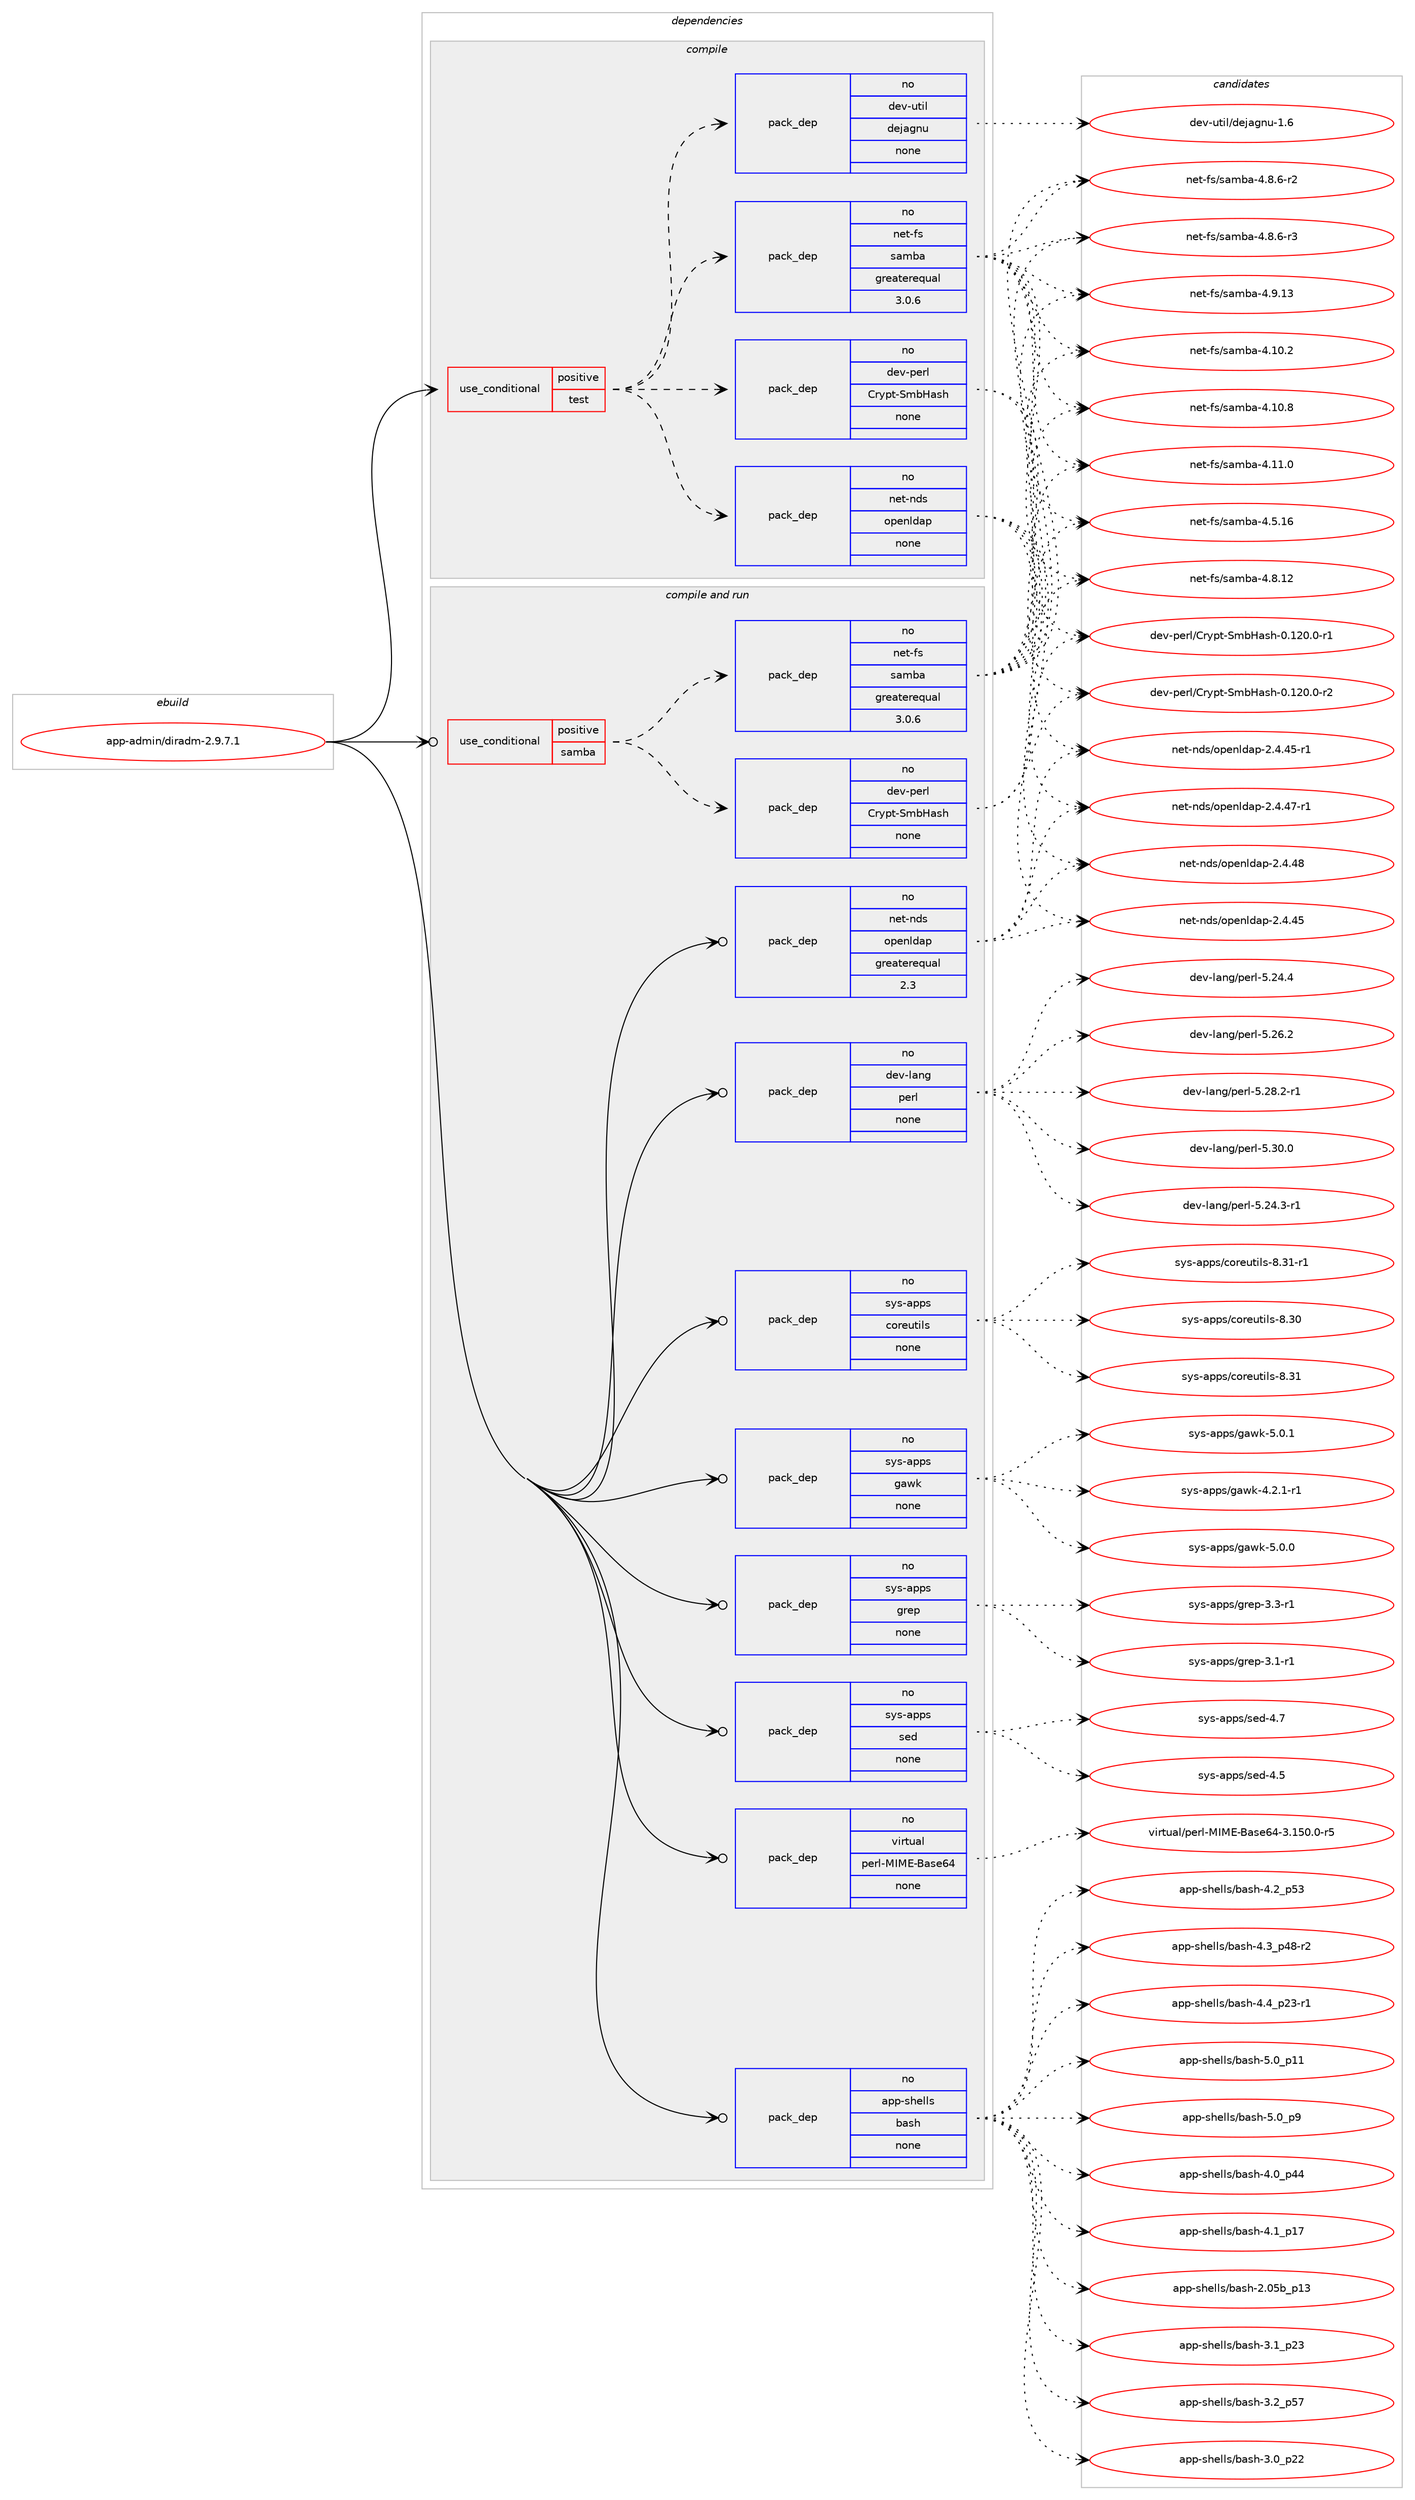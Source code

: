 digraph prolog {

# *************
# Graph options
# *************

newrank=true;
concentrate=true;
compound=true;
graph [rankdir=LR,fontname=Helvetica,fontsize=10,ranksep=1.5];#, ranksep=2.5, nodesep=0.2];
edge  [arrowhead=vee];
node  [fontname=Helvetica,fontsize=10];

# **********
# The ebuild
# **********

subgraph cluster_leftcol {
color=gray;
rank=same;
label=<<i>ebuild</i>>;
id [label="app-admin/diradm-2.9.7.1", color=red, width=4, href="../app-admin/diradm-2.9.7.1.svg"];
}

# ****************
# The dependencies
# ****************

subgraph cluster_midcol {
color=gray;
label=<<i>dependencies</i>>;
subgraph cluster_compile {
fillcolor="#eeeeee";
style=filled;
label=<<i>compile</i>>;
subgraph cond1 {
dependency4 [label=<<TABLE BORDER="0" CELLBORDER="1" CELLSPACING="0" CELLPADDING="4"><TR><TD ROWSPAN="3" CELLPADDING="10">use_conditional</TD></TR><TR><TD>positive</TD></TR><TR><TD>test</TD></TR></TABLE>>, shape=none, color=red];
subgraph pack4 {
dependency5 [label=<<TABLE BORDER="0" CELLBORDER="1" CELLSPACING="0" CELLPADDING="4" WIDTH="220"><TR><TD ROWSPAN="6" CELLPADDING="30">pack_dep</TD></TR><TR><TD WIDTH="110">no</TD></TR><TR><TD>dev-perl</TD></TR><TR><TD>Crypt-SmbHash</TD></TR><TR><TD>none</TD></TR><TR><TD></TD></TR></TABLE>>, shape=none, color=blue];
}
dependency4:e -> dependency5:w [weight=20,style="dashed",arrowhead="vee"];
subgraph pack5 {
dependency6 [label=<<TABLE BORDER="0" CELLBORDER="1" CELLSPACING="0" CELLPADDING="4" WIDTH="220"><TR><TD ROWSPAN="6" CELLPADDING="30">pack_dep</TD></TR><TR><TD WIDTH="110">no</TD></TR><TR><TD>net-fs</TD></TR><TR><TD>samba</TD></TR><TR><TD>greaterequal</TD></TR><TR><TD>3.0.6</TD></TR></TABLE>>, shape=none, color=blue];
}
dependency4:e -> dependency6:w [weight=20,style="dashed",arrowhead="vee"];
subgraph pack6 {
dependency7 [label=<<TABLE BORDER="0" CELLBORDER="1" CELLSPACING="0" CELLPADDING="4" WIDTH="220"><TR><TD ROWSPAN="6" CELLPADDING="30">pack_dep</TD></TR><TR><TD WIDTH="110">no</TD></TR><TR><TD>dev-util</TD></TR><TR><TD>dejagnu</TD></TR><TR><TD>none</TD></TR><TR><TD></TD></TR></TABLE>>, shape=none, color=blue];
}
dependency4:e -> dependency7:w [weight=20,style="dashed",arrowhead="vee"];
subgraph pack7 {
dependency8 [label=<<TABLE BORDER="0" CELLBORDER="1" CELLSPACING="0" CELLPADDING="4" WIDTH="220"><TR><TD ROWSPAN="6" CELLPADDING="30">pack_dep</TD></TR><TR><TD WIDTH="110">no</TD></TR><TR><TD>net-nds</TD></TR><TR><TD>openldap</TD></TR><TR><TD>none</TD></TR><TR><TD></TD></TR></TABLE>>, shape=none, color=blue];
}
dependency4:e -> dependency8:w [weight=20,style="dashed",arrowhead="vee"];
}
id:e -> dependency4:w [weight=20,style="solid",arrowhead="vee"];
}
subgraph cluster_compileandrun {
fillcolor="#eeeeee";
style=filled;
label=<<i>compile and run</i>>;
subgraph cond2 {
dependency9 [label=<<TABLE BORDER="0" CELLBORDER="1" CELLSPACING="0" CELLPADDING="4"><TR><TD ROWSPAN="3" CELLPADDING="10">use_conditional</TD></TR><TR><TD>positive</TD></TR><TR><TD>samba</TD></TR></TABLE>>, shape=none, color=red];
subgraph pack8 {
dependency10 [label=<<TABLE BORDER="0" CELLBORDER="1" CELLSPACING="0" CELLPADDING="4" WIDTH="220"><TR><TD ROWSPAN="6" CELLPADDING="30">pack_dep</TD></TR><TR><TD WIDTH="110">no</TD></TR><TR><TD>dev-perl</TD></TR><TR><TD>Crypt-SmbHash</TD></TR><TR><TD>none</TD></TR><TR><TD></TD></TR></TABLE>>, shape=none, color=blue];
}
dependency9:e -> dependency10:w [weight=20,style="dashed",arrowhead="vee"];
subgraph pack9 {
dependency11 [label=<<TABLE BORDER="0" CELLBORDER="1" CELLSPACING="0" CELLPADDING="4" WIDTH="220"><TR><TD ROWSPAN="6" CELLPADDING="30">pack_dep</TD></TR><TR><TD WIDTH="110">no</TD></TR><TR><TD>net-fs</TD></TR><TR><TD>samba</TD></TR><TR><TD>greaterequal</TD></TR><TR><TD>3.0.6</TD></TR></TABLE>>, shape=none, color=blue];
}
dependency9:e -> dependency11:w [weight=20,style="dashed",arrowhead="vee"];
}
id:e -> dependency9:w [weight=20,style="solid",arrowhead="odotvee"];
subgraph pack10 {
dependency12 [label=<<TABLE BORDER="0" CELLBORDER="1" CELLSPACING="0" CELLPADDING="4" WIDTH="220"><TR><TD ROWSPAN="6" CELLPADDING="30">pack_dep</TD></TR><TR><TD WIDTH="110">no</TD></TR><TR><TD>app-shells</TD></TR><TR><TD>bash</TD></TR><TR><TD>none</TD></TR><TR><TD></TD></TR></TABLE>>, shape=none, color=blue];
}
id:e -> dependency12:w [weight=20,style="solid",arrowhead="odotvee"];
subgraph pack11 {
dependency13 [label=<<TABLE BORDER="0" CELLBORDER="1" CELLSPACING="0" CELLPADDING="4" WIDTH="220"><TR><TD ROWSPAN="6" CELLPADDING="30">pack_dep</TD></TR><TR><TD WIDTH="110">no</TD></TR><TR><TD>dev-lang</TD></TR><TR><TD>perl</TD></TR><TR><TD>none</TD></TR><TR><TD></TD></TR></TABLE>>, shape=none, color=blue];
}
id:e -> dependency13:w [weight=20,style="solid",arrowhead="odotvee"];
subgraph pack12 {
dependency14 [label=<<TABLE BORDER="0" CELLBORDER="1" CELLSPACING="0" CELLPADDING="4" WIDTH="220"><TR><TD ROWSPAN="6" CELLPADDING="30">pack_dep</TD></TR><TR><TD WIDTH="110">no</TD></TR><TR><TD>net-nds</TD></TR><TR><TD>openldap</TD></TR><TR><TD>greaterequal</TD></TR><TR><TD>2.3</TD></TR></TABLE>>, shape=none, color=blue];
}
id:e -> dependency14:w [weight=20,style="solid",arrowhead="odotvee"];
subgraph pack13 {
dependency15 [label=<<TABLE BORDER="0" CELLBORDER="1" CELLSPACING="0" CELLPADDING="4" WIDTH="220"><TR><TD ROWSPAN="6" CELLPADDING="30">pack_dep</TD></TR><TR><TD WIDTH="110">no</TD></TR><TR><TD>sys-apps</TD></TR><TR><TD>coreutils</TD></TR><TR><TD>none</TD></TR><TR><TD></TD></TR></TABLE>>, shape=none, color=blue];
}
id:e -> dependency15:w [weight=20,style="solid",arrowhead="odotvee"];
subgraph pack14 {
dependency16 [label=<<TABLE BORDER="0" CELLBORDER="1" CELLSPACING="0" CELLPADDING="4" WIDTH="220"><TR><TD ROWSPAN="6" CELLPADDING="30">pack_dep</TD></TR><TR><TD WIDTH="110">no</TD></TR><TR><TD>sys-apps</TD></TR><TR><TD>gawk</TD></TR><TR><TD>none</TD></TR><TR><TD></TD></TR></TABLE>>, shape=none, color=blue];
}
id:e -> dependency16:w [weight=20,style="solid",arrowhead="odotvee"];
subgraph pack15 {
dependency17 [label=<<TABLE BORDER="0" CELLBORDER="1" CELLSPACING="0" CELLPADDING="4" WIDTH="220"><TR><TD ROWSPAN="6" CELLPADDING="30">pack_dep</TD></TR><TR><TD WIDTH="110">no</TD></TR><TR><TD>sys-apps</TD></TR><TR><TD>grep</TD></TR><TR><TD>none</TD></TR><TR><TD></TD></TR></TABLE>>, shape=none, color=blue];
}
id:e -> dependency17:w [weight=20,style="solid",arrowhead="odotvee"];
subgraph pack16 {
dependency18 [label=<<TABLE BORDER="0" CELLBORDER="1" CELLSPACING="0" CELLPADDING="4" WIDTH="220"><TR><TD ROWSPAN="6" CELLPADDING="30">pack_dep</TD></TR><TR><TD WIDTH="110">no</TD></TR><TR><TD>sys-apps</TD></TR><TR><TD>sed</TD></TR><TR><TD>none</TD></TR><TR><TD></TD></TR></TABLE>>, shape=none, color=blue];
}
id:e -> dependency18:w [weight=20,style="solid",arrowhead="odotvee"];
subgraph pack17 {
dependency19 [label=<<TABLE BORDER="0" CELLBORDER="1" CELLSPACING="0" CELLPADDING="4" WIDTH="220"><TR><TD ROWSPAN="6" CELLPADDING="30">pack_dep</TD></TR><TR><TD WIDTH="110">no</TD></TR><TR><TD>virtual</TD></TR><TR><TD>perl-MIME-Base64</TD></TR><TR><TD>none</TD></TR><TR><TD></TD></TR></TABLE>>, shape=none, color=blue];
}
id:e -> dependency19:w [weight=20,style="solid",arrowhead="odotvee"];
}
subgraph cluster_run {
fillcolor="#eeeeee";
style=filled;
label=<<i>run</i>>;
}
}

# **************
# The candidates
# **************

subgraph cluster_choices {
rank=same;
color=gray;
label=<<i>candidates</i>>;

subgraph choice4 {
color=black;
nodesep=1;
choice100101118451121011141084767114121112116458310998729711510445484649504846484511449 [label="dev-perl/Crypt-SmbHash-0.120.0-r1", color=red, width=4,href="../dev-perl/Crypt-SmbHash-0.120.0-r1.svg"];
choice100101118451121011141084767114121112116458310998729711510445484649504846484511450 [label="dev-perl/Crypt-SmbHash-0.120.0-r2", color=red, width=4,href="../dev-perl/Crypt-SmbHash-0.120.0-r2.svg"];
dependency5:e -> choice100101118451121011141084767114121112116458310998729711510445484649504846484511449:w [style=dotted,weight="100"];
dependency5:e -> choice100101118451121011141084767114121112116458310998729711510445484649504846484511450:w [style=dotted,weight="100"];
}
subgraph choice5 {
color=black;
nodesep=1;
choice110101116451021154711597109989745524649484650 [label="net-fs/samba-4.10.2", color=red, width=4,href="../net-fs/samba-4.10.2.svg"];
choice110101116451021154711597109989745524649484656 [label="net-fs/samba-4.10.8", color=red, width=4,href="../net-fs/samba-4.10.8.svg"];
choice110101116451021154711597109989745524649494648 [label="net-fs/samba-4.11.0", color=red, width=4,href="../net-fs/samba-4.11.0.svg"];
choice110101116451021154711597109989745524653464954 [label="net-fs/samba-4.5.16", color=red, width=4,href="../net-fs/samba-4.5.16.svg"];
choice110101116451021154711597109989745524656464950 [label="net-fs/samba-4.8.12", color=red, width=4,href="../net-fs/samba-4.8.12.svg"];
choice11010111645102115471159710998974552465646544511450 [label="net-fs/samba-4.8.6-r2", color=red, width=4,href="../net-fs/samba-4.8.6-r2.svg"];
choice11010111645102115471159710998974552465646544511451 [label="net-fs/samba-4.8.6-r3", color=red, width=4,href="../net-fs/samba-4.8.6-r3.svg"];
choice110101116451021154711597109989745524657464951 [label="net-fs/samba-4.9.13", color=red, width=4,href="../net-fs/samba-4.9.13.svg"];
dependency6:e -> choice110101116451021154711597109989745524649484650:w [style=dotted,weight="100"];
dependency6:e -> choice110101116451021154711597109989745524649484656:w [style=dotted,weight="100"];
dependency6:e -> choice110101116451021154711597109989745524649494648:w [style=dotted,weight="100"];
dependency6:e -> choice110101116451021154711597109989745524653464954:w [style=dotted,weight="100"];
dependency6:e -> choice110101116451021154711597109989745524656464950:w [style=dotted,weight="100"];
dependency6:e -> choice11010111645102115471159710998974552465646544511450:w [style=dotted,weight="100"];
dependency6:e -> choice11010111645102115471159710998974552465646544511451:w [style=dotted,weight="100"];
dependency6:e -> choice110101116451021154711597109989745524657464951:w [style=dotted,weight="100"];
}
subgraph choice6 {
color=black;
nodesep=1;
choice10010111845117116105108471001011069710311011745494654 [label="dev-util/dejagnu-1.6", color=red, width=4,href="../dev-util/dejagnu-1.6.svg"];
dependency7:e -> choice10010111845117116105108471001011069710311011745494654:w [style=dotted,weight="100"];
}
subgraph choice7 {
color=black;
nodesep=1;
choice11010111645110100115471111121011101081009711245504652465253 [label="net-nds/openldap-2.4.45", color=red, width=4,href="../net-nds/openldap-2.4.45.svg"];
choice110101116451101001154711111210111010810097112455046524652534511449 [label="net-nds/openldap-2.4.45-r1", color=red, width=4,href="../net-nds/openldap-2.4.45-r1.svg"];
choice110101116451101001154711111210111010810097112455046524652554511449 [label="net-nds/openldap-2.4.47-r1", color=red, width=4,href="../net-nds/openldap-2.4.47-r1.svg"];
choice11010111645110100115471111121011101081009711245504652465256 [label="net-nds/openldap-2.4.48", color=red, width=4,href="../net-nds/openldap-2.4.48.svg"];
dependency8:e -> choice11010111645110100115471111121011101081009711245504652465253:w [style=dotted,weight="100"];
dependency8:e -> choice110101116451101001154711111210111010810097112455046524652534511449:w [style=dotted,weight="100"];
dependency8:e -> choice110101116451101001154711111210111010810097112455046524652554511449:w [style=dotted,weight="100"];
dependency8:e -> choice11010111645110100115471111121011101081009711245504652465256:w [style=dotted,weight="100"];
}
subgraph choice8 {
color=black;
nodesep=1;
choice100101118451121011141084767114121112116458310998729711510445484649504846484511449 [label="dev-perl/Crypt-SmbHash-0.120.0-r1", color=red, width=4,href="../dev-perl/Crypt-SmbHash-0.120.0-r1.svg"];
choice100101118451121011141084767114121112116458310998729711510445484649504846484511450 [label="dev-perl/Crypt-SmbHash-0.120.0-r2", color=red, width=4,href="../dev-perl/Crypt-SmbHash-0.120.0-r2.svg"];
dependency10:e -> choice100101118451121011141084767114121112116458310998729711510445484649504846484511449:w [style=dotted,weight="100"];
dependency10:e -> choice100101118451121011141084767114121112116458310998729711510445484649504846484511450:w [style=dotted,weight="100"];
}
subgraph choice9 {
color=black;
nodesep=1;
choice110101116451021154711597109989745524649484650 [label="net-fs/samba-4.10.2", color=red, width=4,href="../net-fs/samba-4.10.2.svg"];
choice110101116451021154711597109989745524649484656 [label="net-fs/samba-4.10.8", color=red, width=4,href="../net-fs/samba-4.10.8.svg"];
choice110101116451021154711597109989745524649494648 [label="net-fs/samba-4.11.0", color=red, width=4,href="../net-fs/samba-4.11.0.svg"];
choice110101116451021154711597109989745524653464954 [label="net-fs/samba-4.5.16", color=red, width=4,href="../net-fs/samba-4.5.16.svg"];
choice110101116451021154711597109989745524656464950 [label="net-fs/samba-4.8.12", color=red, width=4,href="../net-fs/samba-4.8.12.svg"];
choice11010111645102115471159710998974552465646544511450 [label="net-fs/samba-4.8.6-r2", color=red, width=4,href="../net-fs/samba-4.8.6-r2.svg"];
choice11010111645102115471159710998974552465646544511451 [label="net-fs/samba-4.8.6-r3", color=red, width=4,href="../net-fs/samba-4.8.6-r3.svg"];
choice110101116451021154711597109989745524657464951 [label="net-fs/samba-4.9.13", color=red, width=4,href="../net-fs/samba-4.9.13.svg"];
dependency11:e -> choice110101116451021154711597109989745524649484650:w [style=dotted,weight="100"];
dependency11:e -> choice110101116451021154711597109989745524649484656:w [style=dotted,weight="100"];
dependency11:e -> choice110101116451021154711597109989745524649494648:w [style=dotted,weight="100"];
dependency11:e -> choice110101116451021154711597109989745524653464954:w [style=dotted,weight="100"];
dependency11:e -> choice110101116451021154711597109989745524656464950:w [style=dotted,weight="100"];
dependency11:e -> choice11010111645102115471159710998974552465646544511450:w [style=dotted,weight="100"];
dependency11:e -> choice11010111645102115471159710998974552465646544511451:w [style=dotted,weight="100"];
dependency11:e -> choice110101116451021154711597109989745524657464951:w [style=dotted,weight="100"];
}
subgraph choice10 {
color=black;
nodesep=1;
choice9711211245115104101108108115479897115104455046485398951124951 [label="app-shells/bash-2.05b_p13", color=red, width=4,href="../app-shells/bash-2.05b_p13.svg"];
choice971121124511510410110810811547989711510445514648951125050 [label="app-shells/bash-3.0_p22", color=red, width=4,href="../app-shells/bash-3.0_p22.svg"];
choice971121124511510410110810811547989711510445514649951125051 [label="app-shells/bash-3.1_p23", color=red, width=4,href="../app-shells/bash-3.1_p23.svg"];
choice971121124511510410110810811547989711510445514650951125355 [label="app-shells/bash-3.2_p57", color=red, width=4,href="../app-shells/bash-3.2_p57.svg"];
choice971121124511510410110810811547989711510445524648951125252 [label="app-shells/bash-4.0_p44", color=red, width=4,href="../app-shells/bash-4.0_p44.svg"];
choice971121124511510410110810811547989711510445524649951124955 [label="app-shells/bash-4.1_p17", color=red, width=4,href="../app-shells/bash-4.1_p17.svg"];
choice971121124511510410110810811547989711510445524650951125351 [label="app-shells/bash-4.2_p53", color=red, width=4,href="../app-shells/bash-4.2_p53.svg"];
choice9711211245115104101108108115479897115104455246519511252564511450 [label="app-shells/bash-4.3_p48-r2", color=red, width=4,href="../app-shells/bash-4.3_p48-r2.svg"];
choice9711211245115104101108108115479897115104455246529511250514511449 [label="app-shells/bash-4.4_p23-r1", color=red, width=4,href="../app-shells/bash-4.4_p23-r1.svg"];
choice971121124511510410110810811547989711510445534648951124949 [label="app-shells/bash-5.0_p11", color=red, width=4,href="../app-shells/bash-5.0_p11.svg"];
choice9711211245115104101108108115479897115104455346489511257 [label="app-shells/bash-5.0_p9", color=red, width=4,href="../app-shells/bash-5.0_p9.svg"];
dependency12:e -> choice9711211245115104101108108115479897115104455046485398951124951:w [style=dotted,weight="100"];
dependency12:e -> choice971121124511510410110810811547989711510445514648951125050:w [style=dotted,weight="100"];
dependency12:e -> choice971121124511510410110810811547989711510445514649951125051:w [style=dotted,weight="100"];
dependency12:e -> choice971121124511510410110810811547989711510445514650951125355:w [style=dotted,weight="100"];
dependency12:e -> choice971121124511510410110810811547989711510445524648951125252:w [style=dotted,weight="100"];
dependency12:e -> choice971121124511510410110810811547989711510445524649951124955:w [style=dotted,weight="100"];
dependency12:e -> choice971121124511510410110810811547989711510445524650951125351:w [style=dotted,weight="100"];
dependency12:e -> choice9711211245115104101108108115479897115104455246519511252564511450:w [style=dotted,weight="100"];
dependency12:e -> choice9711211245115104101108108115479897115104455246529511250514511449:w [style=dotted,weight="100"];
dependency12:e -> choice971121124511510410110810811547989711510445534648951124949:w [style=dotted,weight="100"];
dependency12:e -> choice9711211245115104101108108115479897115104455346489511257:w [style=dotted,weight="100"];
}
subgraph choice11 {
color=black;
nodesep=1;
choice100101118451089711010347112101114108455346505246514511449 [label="dev-lang/perl-5.24.3-r1", color=red, width=4,href="../dev-lang/perl-5.24.3-r1.svg"];
choice10010111845108971101034711210111410845534650524652 [label="dev-lang/perl-5.24.4", color=red, width=4,href="../dev-lang/perl-5.24.4.svg"];
choice10010111845108971101034711210111410845534650544650 [label="dev-lang/perl-5.26.2", color=red, width=4,href="../dev-lang/perl-5.26.2.svg"];
choice100101118451089711010347112101114108455346505646504511449 [label="dev-lang/perl-5.28.2-r1", color=red, width=4,href="../dev-lang/perl-5.28.2-r1.svg"];
choice10010111845108971101034711210111410845534651484648 [label="dev-lang/perl-5.30.0", color=red, width=4,href="../dev-lang/perl-5.30.0.svg"];
dependency13:e -> choice100101118451089711010347112101114108455346505246514511449:w [style=dotted,weight="100"];
dependency13:e -> choice10010111845108971101034711210111410845534650524652:w [style=dotted,weight="100"];
dependency13:e -> choice10010111845108971101034711210111410845534650544650:w [style=dotted,weight="100"];
dependency13:e -> choice100101118451089711010347112101114108455346505646504511449:w [style=dotted,weight="100"];
dependency13:e -> choice10010111845108971101034711210111410845534651484648:w [style=dotted,weight="100"];
}
subgraph choice12 {
color=black;
nodesep=1;
choice11010111645110100115471111121011101081009711245504652465253 [label="net-nds/openldap-2.4.45", color=red, width=4,href="../net-nds/openldap-2.4.45.svg"];
choice110101116451101001154711111210111010810097112455046524652534511449 [label="net-nds/openldap-2.4.45-r1", color=red, width=4,href="../net-nds/openldap-2.4.45-r1.svg"];
choice110101116451101001154711111210111010810097112455046524652554511449 [label="net-nds/openldap-2.4.47-r1", color=red, width=4,href="../net-nds/openldap-2.4.47-r1.svg"];
choice11010111645110100115471111121011101081009711245504652465256 [label="net-nds/openldap-2.4.48", color=red, width=4,href="../net-nds/openldap-2.4.48.svg"];
dependency14:e -> choice11010111645110100115471111121011101081009711245504652465253:w [style=dotted,weight="100"];
dependency14:e -> choice110101116451101001154711111210111010810097112455046524652534511449:w [style=dotted,weight="100"];
dependency14:e -> choice110101116451101001154711111210111010810097112455046524652554511449:w [style=dotted,weight="100"];
dependency14:e -> choice11010111645110100115471111121011101081009711245504652465256:w [style=dotted,weight="100"];
}
subgraph choice13 {
color=black;
nodesep=1;
choice115121115459711211211547991111141011171161051081154556465148 [label="sys-apps/coreutils-8.30", color=red, width=4,href="../sys-apps/coreutils-8.30.svg"];
choice115121115459711211211547991111141011171161051081154556465149 [label="sys-apps/coreutils-8.31", color=red, width=4,href="../sys-apps/coreutils-8.31.svg"];
choice1151211154597112112115479911111410111711610510811545564651494511449 [label="sys-apps/coreutils-8.31-r1", color=red, width=4,href="../sys-apps/coreutils-8.31-r1.svg"];
dependency15:e -> choice115121115459711211211547991111141011171161051081154556465148:w [style=dotted,weight="100"];
dependency15:e -> choice115121115459711211211547991111141011171161051081154556465149:w [style=dotted,weight="100"];
dependency15:e -> choice1151211154597112112115479911111410111711610510811545564651494511449:w [style=dotted,weight="100"];
}
subgraph choice14 {
color=black;
nodesep=1;
choice115121115459711211211547103971191074552465046494511449 [label="sys-apps/gawk-4.2.1-r1", color=red, width=4,href="../sys-apps/gawk-4.2.1-r1.svg"];
choice11512111545971121121154710397119107455346484648 [label="sys-apps/gawk-5.0.0", color=red, width=4,href="../sys-apps/gawk-5.0.0.svg"];
choice11512111545971121121154710397119107455346484649 [label="sys-apps/gawk-5.0.1", color=red, width=4,href="../sys-apps/gawk-5.0.1.svg"];
dependency16:e -> choice115121115459711211211547103971191074552465046494511449:w [style=dotted,weight="100"];
dependency16:e -> choice11512111545971121121154710397119107455346484648:w [style=dotted,weight="100"];
dependency16:e -> choice11512111545971121121154710397119107455346484649:w [style=dotted,weight="100"];
}
subgraph choice15 {
color=black;
nodesep=1;
choice115121115459711211211547103114101112455146494511449 [label="sys-apps/grep-3.1-r1", color=red, width=4,href="../sys-apps/grep-3.1-r1.svg"];
choice115121115459711211211547103114101112455146514511449 [label="sys-apps/grep-3.3-r1", color=red, width=4,href="../sys-apps/grep-3.3-r1.svg"];
dependency17:e -> choice115121115459711211211547103114101112455146494511449:w [style=dotted,weight="100"];
dependency17:e -> choice115121115459711211211547103114101112455146514511449:w [style=dotted,weight="100"];
}
subgraph choice16 {
color=black;
nodesep=1;
choice11512111545971121121154711510110045524653 [label="sys-apps/sed-4.5", color=red, width=4,href="../sys-apps/sed-4.5.svg"];
choice11512111545971121121154711510110045524655 [label="sys-apps/sed-4.7", color=red, width=4,href="../sys-apps/sed-4.7.svg"];
dependency18:e -> choice11512111545971121121154711510110045524653:w [style=dotted,weight="100"];
dependency18:e -> choice11512111545971121121154711510110045524655:w [style=dotted,weight="100"];
}
subgraph choice17 {
color=black;
nodesep=1;
choice11810511411611797108471121011141084577737769456697115101545245514649534846484511453 [label="virtual/perl-MIME-Base64-3.150.0-r5", color=red, width=4,href="../virtual/perl-MIME-Base64-3.150.0-r5.svg"];
dependency19:e -> choice11810511411611797108471121011141084577737769456697115101545245514649534846484511453:w [style=dotted,weight="100"];
}
}

}
